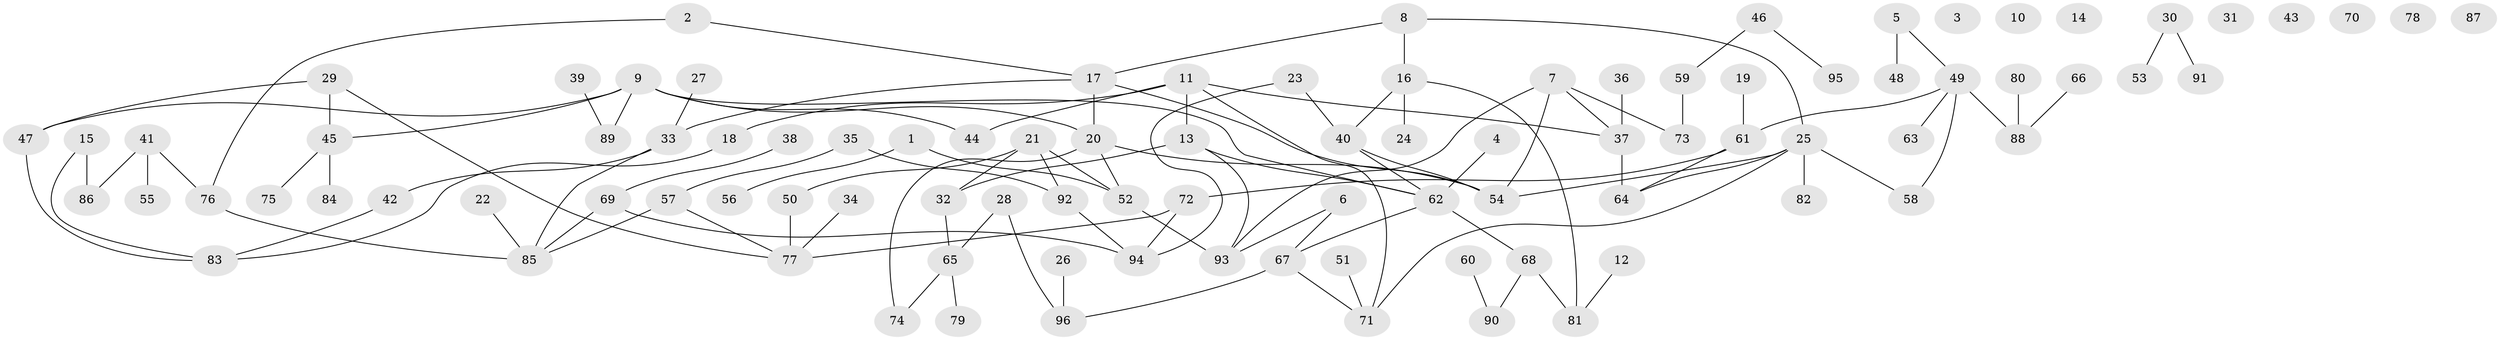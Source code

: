 // coarse degree distribution, {0: 0.23684210526315788, 2: 0.10526315789473684, 1: 0.34210526315789475, 5: 0.05263157894736842, 4: 0.13157894736842105, 3: 0.05263157894736842, 10: 0.02631578947368421, 6: 0.02631578947368421, 9: 0.02631578947368421}
// Generated by graph-tools (version 1.1) at 2025/43/03/04/25 21:43:11]
// undirected, 96 vertices, 115 edges
graph export_dot {
graph [start="1"]
  node [color=gray90,style=filled];
  1;
  2;
  3;
  4;
  5;
  6;
  7;
  8;
  9;
  10;
  11;
  12;
  13;
  14;
  15;
  16;
  17;
  18;
  19;
  20;
  21;
  22;
  23;
  24;
  25;
  26;
  27;
  28;
  29;
  30;
  31;
  32;
  33;
  34;
  35;
  36;
  37;
  38;
  39;
  40;
  41;
  42;
  43;
  44;
  45;
  46;
  47;
  48;
  49;
  50;
  51;
  52;
  53;
  54;
  55;
  56;
  57;
  58;
  59;
  60;
  61;
  62;
  63;
  64;
  65;
  66;
  67;
  68;
  69;
  70;
  71;
  72;
  73;
  74;
  75;
  76;
  77;
  78;
  79;
  80;
  81;
  82;
  83;
  84;
  85;
  86;
  87;
  88;
  89;
  90;
  91;
  92;
  93;
  94;
  95;
  96;
  1 -- 52;
  1 -- 56;
  2 -- 17;
  2 -- 76;
  4 -- 62;
  5 -- 48;
  5 -- 49;
  6 -- 67;
  6 -- 93;
  7 -- 37;
  7 -- 54;
  7 -- 73;
  7 -- 93;
  8 -- 16;
  8 -- 17;
  8 -- 25;
  9 -- 20;
  9 -- 44;
  9 -- 45;
  9 -- 47;
  9 -- 62;
  9 -- 89;
  11 -- 13;
  11 -- 18;
  11 -- 37;
  11 -- 44;
  11 -- 71;
  12 -- 81;
  13 -- 32;
  13 -- 62;
  13 -- 93;
  15 -- 83;
  15 -- 86;
  16 -- 24;
  16 -- 40;
  16 -- 81;
  17 -- 20;
  17 -- 33;
  17 -- 54;
  18 -- 83;
  19 -- 61;
  20 -- 52;
  20 -- 54;
  20 -- 74;
  21 -- 32;
  21 -- 50;
  21 -- 52;
  21 -- 92;
  22 -- 85;
  23 -- 40;
  23 -- 94;
  25 -- 54;
  25 -- 58;
  25 -- 64;
  25 -- 71;
  25 -- 82;
  26 -- 96;
  27 -- 33;
  28 -- 65;
  28 -- 96;
  29 -- 45;
  29 -- 47;
  29 -- 77;
  30 -- 53;
  30 -- 91;
  32 -- 65;
  33 -- 42;
  33 -- 85;
  34 -- 77;
  35 -- 57;
  35 -- 92;
  36 -- 37;
  37 -- 64;
  38 -- 69;
  39 -- 89;
  40 -- 54;
  40 -- 62;
  41 -- 55;
  41 -- 76;
  41 -- 86;
  42 -- 83;
  45 -- 75;
  45 -- 84;
  46 -- 59;
  46 -- 95;
  47 -- 83;
  49 -- 58;
  49 -- 61;
  49 -- 63;
  49 -- 88;
  50 -- 77;
  51 -- 71;
  52 -- 93;
  57 -- 77;
  57 -- 85;
  59 -- 73;
  60 -- 90;
  61 -- 64;
  61 -- 72;
  62 -- 67;
  62 -- 68;
  65 -- 74;
  65 -- 79;
  66 -- 88;
  67 -- 71;
  67 -- 96;
  68 -- 81;
  68 -- 90;
  69 -- 85;
  69 -- 94;
  72 -- 77;
  72 -- 94;
  76 -- 85;
  80 -- 88;
  92 -- 94;
}
